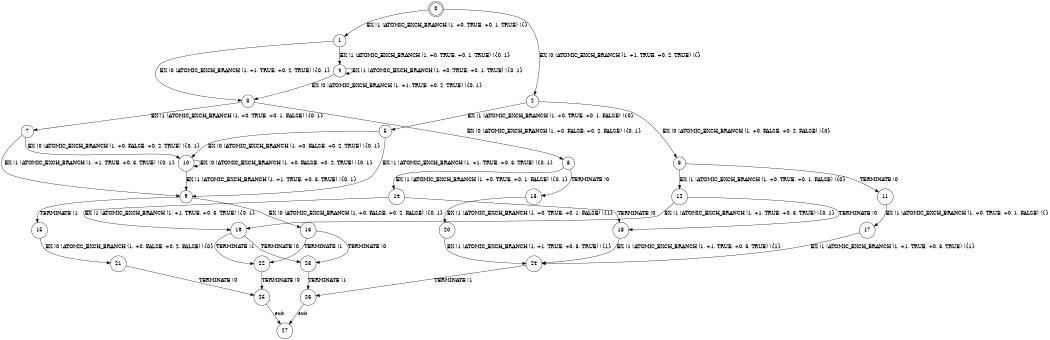 digraph BCG {
size = "7, 10.5";
center = TRUE;
node [shape = circle];
0 [peripheries = 2];
0 -> 1 [label = "EX !1 !ATOMIC_EXCH_BRANCH (1, +0, TRUE, +0, 1, TRUE) !{}"];
0 -> 2 [label = "EX !0 !ATOMIC_EXCH_BRANCH (1, +1, TRUE, +0, 2, TRUE) !{}"];
1 -> 3 [label = "EX !0 !ATOMIC_EXCH_BRANCH (1, +1, TRUE, +0, 2, TRUE) !{0, 1}"];
1 -> 4 [label = "EX !1 !ATOMIC_EXCH_BRANCH (1, +0, TRUE, +0, 1, TRUE) !{0, 1}"];
2 -> 5 [label = "EX !1 !ATOMIC_EXCH_BRANCH (1, +0, TRUE, +0, 1, FALSE) !{0}"];
2 -> 6 [label = "EX !0 !ATOMIC_EXCH_BRANCH (1, +0, FALSE, +0, 2, FALSE) !{0}"];
3 -> 7 [label = "EX !1 !ATOMIC_EXCH_BRANCH (1, +0, TRUE, +0, 1, FALSE) !{0, 1}"];
3 -> 8 [label = "EX !0 !ATOMIC_EXCH_BRANCH (1, +0, FALSE, +0, 2, FALSE) !{0, 1}"];
4 -> 3 [label = "EX !0 !ATOMIC_EXCH_BRANCH (1, +1, TRUE, +0, 2, TRUE) !{0, 1}"];
4 -> 4 [label = "EX !1 !ATOMIC_EXCH_BRANCH (1, +0, TRUE, +0, 1, TRUE) !{0, 1}"];
5 -> 9 [label = "EX !1 !ATOMIC_EXCH_BRANCH (1, +1, TRUE, +0, 3, TRUE) !{0, 1}"];
5 -> 10 [label = "EX !0 !ATOMIC_EXCH_BRANCH (1, +0, FALSE, +0, 2, TRUE) !{0, 1}"];
6 -> 11 [label = "TERMINATE !0"];
6 -> 12 [label = "EX !1 !ATOMIC_EXCH_BRANCH (1, +0, TRUE, +0, 1, FALSE) !{0}"];
7 -> 9 [label = "EX !1 !ATOMIC_EXCH_BRANCH (1, +1, TRUE, +0, 3, TRUE) !{0, 1}"];
7 -> 10 [label = "EX !0 !ATOMIC_EXCH_BRANCH (1, +0, FALSE, +0, 2, TRUE) !{0, 1}"];
8 -> 13 [label = "TERMINATE !0"];
8 -> 14 [label = "EX !1 !ATOMIC_EXCH_BRANCH (1, +0, TRUE, +0, 1, FALSE) !{0, 1}"];
9 -> 15 [label = "TERMINATE !1"];
9 -> 16 [label = "EX !0 !ATOMIC_EXCH_BRANCH (1, +0, FALSE, +0, 2, FALSE) !{0, 1}"];
10 -> 9 [label = "EX !1 !ATOMIC_EXCH_BRANCH (1, +1, TRUE, +0, 3, TRUE) !{0, 1}"];
10 -> 10 [label = "EX !0 !ATOMIC_EXCH_BRANCH (1, +0, FALSE, +0, 2, TRUE) !{0, 1}"];
11 -> 17 [label = "EX !1 !ATOMIC_EXCH_BRANCH (1, +0, TRUE, +0, 1, FALSE) !{}"];
12 -> 18 [label = "TERMINATE !0"];
12 -> 19 [label = "EX !1 !ATOMIC_EXCH_BRANCH (1, +1, TRUE, +0, 3, TRUE) !{0, 1}"];
13 -> 20 [label = "EX !1 !ATOMIC_EXCH_BRANCH (1, +0, TRUE, +0, 1, FALSE) !{1}"];
14 -> 18 [label = "TERMINATE !0"];
14 -> 19 [label = "EX !1 !ATOMIC_EXCH_BRANCH (1, +1, TRUE, +0, 3, TRUE) !{0, 1}"];
15 -> 21 [label = "EX !0 !ATOMIC_EXCH_BRANCH (1, +0, FALSE, +0, 2, FALSE) !{0}"];
16 -> 22 [label = "TERMINATE !1"];
16 -> 23 [label = "TERMINATE !0"];
17 -> 24 [label = "EX !1 !ATOMIC_EXCH_BRANCH (1, +1, TRUE, +0, 3, TRUE) !{1}"];
18 -> 24 [label = "EX !1 !ATOMIC_EXCH_BRANCH (1, +1, TRUE, +0, 3, TRUE) !{1}"];
19 -> 22 [label = "TERMINATE !1"];
19 -> 23 [label = "TERMINATE !0"];
20 -> 24 [label = "EX !1 !ATOMIC_EXCH_BRANCH (1, +1, TRUE, +0, 3, TRUE) !{1}"];
21 -> 25 [label = "TERMINATE !0"];
22 -> 25 [label = "TERMINATE !0"];
23 -> 26 [label = "TERMINATE !1"];
24 -> 26 [label = "TERMINATE !1"];
25 -> 27 [label = "exit"];
26 -> 27 [label = "exit"];
}
